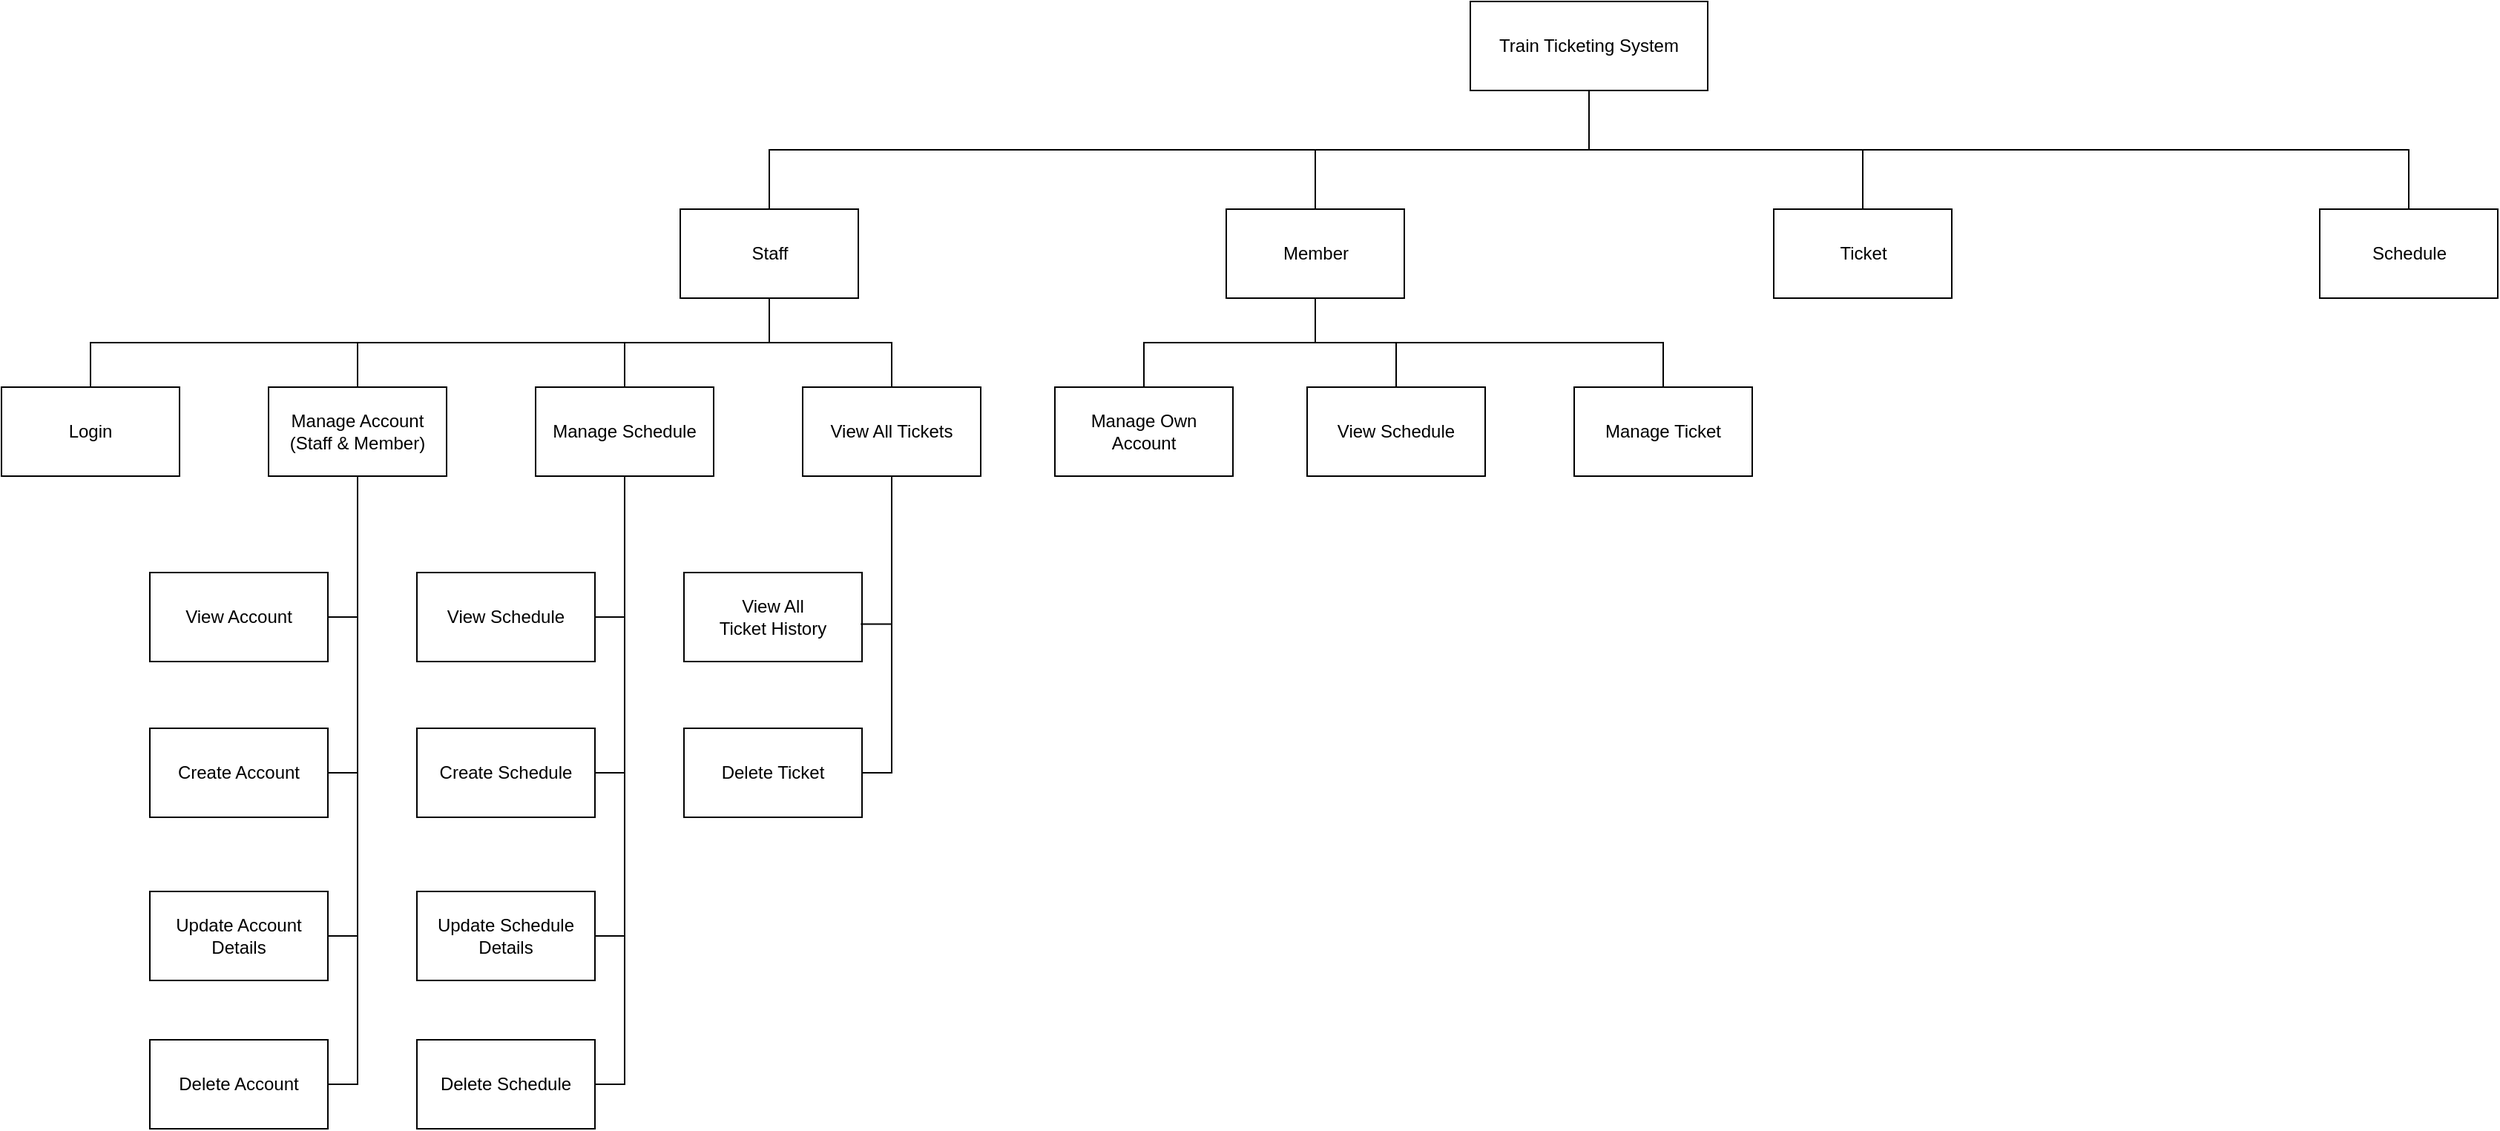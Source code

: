 <mxfile compressed="false" version="24.1.0" type="github">
  <diagram id="B3oRqTaJLOvQRfe40nun" name="Page-1">
    <mxGraphModel dx="2261" dy="776" grid="1" gridSize="10" guides="1" tooltips="1" connect="1" arrows="1" fold="1" page="1" pageScale="1" pageWidth="827" pageHeight="1169" math="0" shadow="0">
      <root>
        <mxCell id="0" />
        <mxCell id="1" parent="0" />
        <mxCell id="5mkOq1AOxVc8VsjbNNZK-18" style="edgeStyle=orthogonalEdgeStyle;rounded=0;orthogonalLoop=1;jettySize=auto;html=1;exitX=0.5;exitY=1;exitDx=0;exitDy=0;entryX=0.5;entryY=0;entryDx=0;entryDy=0;endArrow=none;endFill=0;" edge="1" parent="1" source="5mkOq1AOxVc8VsjbNNZK-1" target="5mkOq1AOxVc8VsjbNNZK-15">
          <mxGeometry relative="1" as="geometry" />
        </mxCell>
        <mxCell id="5mkOq1AOxVc8VsjbNNZK-19" style="edgeStyle=orthogonalEdgeStyle;rounded=0;orthogonalLoop=1;jettySize=auto;html=1;exitX=0.5;exitY=1;exitDx=0;exitDy=0;entryX=0.5;entryY=0;entryDx=0;entryDy=0;endArrow=none;endFill=0;" edge="1" parent="1" source="5mkOq1AOxVc8VsjbNNZK-1" target="5mkOq1AOxVc8VsjbNNZK-16">
          <mxGeometry relative="1" as="geometry" />
        </mxCell>
        <mxCell id="5mkOq1AOxVc8VsjbNNZK-21" style="edgeStyle=orthogonalEdgeStyle;rounded=0;orthogonalLoop=1;jettySize=auto;html=1;exitX=0.5;exitY=1;exitDx=0;exitDy=0;entryX=0.5;entryY=0;entryDx=0;entryDy=0;endArrow=none;endFill=0;" edge="1" parent="1" source="5mkOq1AOxVc8VsjbNNZK-1" target="5mkOq1AOxVc8VsjbNNZK-20">
          <mxGeometry relative="1" as="geometry" />
        </mxCell>
        <mxCell id="5mkOq1AOxVc8VsjbNNZK-32" style="edgeStyle=orthogonalEdgeStyle;rounded=0;orthogonalLoop=1;jettySize=auto;html=1;exitX=0.5;exitY=1;exitDx=0;exitDy=0;endArrow=none;endFill=0;" edge="1" parent="1" source="5mkOq1AOxVc8VsjbNNZK-1" target="5mkOq1AOxVc8VsjbNNZK-30">
          <mxGeometry relative="1" as="geometry" />
        </mxCell>
        <mxCell id="5mkOq1AOxVc8VsjbNNZK-1" value="Staff" style="rounded=0;whiteSpace=wrap;html=1;" vertex="1" parent="1">
          <mxGeometry x="-92.5" y="310" width="120" height="60" as="geometry" />
        </mxCell>
        <mxCell id="5mkOq1AOxVc8VsjbNNZK-60" style="edgeStyle=orthogonalEdgeStyle;rounded=0;orthogonalLoop=1;jettySize=auto;html=1;exitX=0.5;exitY=1;exitDx=0;exitDy=0;entryX=0.5;entryY=0;entryDx=0;entryDy=0;endArrow=none;endFill=0;" edge="1" parent="1" source="5mkOq1AOxVc8VsjbNNZK-2" target="5mkOq1AOxVc8VsjbNNZK-58">
          <mxGeometry relative="1" as="geometry" />
        </mxCell>
        <mxCell id="5mkOq1AOxVc8VsjbNNZK-61" style="edgeStyle=orthogonalEdgeStyle;rounded=0;orthogonalLoop=1;jettySize=auto;html=1;exitX=0.5;exitY=1;exitDx=0;exitDy=0;entryX=0.5;entryY=0;entryDx=0;entryDy=0;endArrow=none;endFill=0;" edge="1" parent="1" source="5mkOq1AOxVc8VsjbNNZK-2" target="5mkOq1AOxVc8VsjbNNZK-59">
          <mxGeometry relative="1" as="geometry" />
        </mxCell>
        <mxCell id="5mkOq1AOxVc8VsjbNNZK-64" style="edgeStyle=orthogonalEdgeStyle;rounded=0;orthogonalLoop=1;jettySize=auto;html=1;exitX=0.5;exitY=1;exitDx=0;exitDy=0;entryX=0.5;entryY=0;entryDx=0;entryDy=0;endArrow=none;endFill=0;" edge="1" parent="1" source="5mkOq1AOxVc8VsjbNNZK-2" target="5mkOq1AOxVc8VsjbNNZK-62">
          <mxGeometry relative="1" as="geometry" />
        </mxCell>
        <mxCell id="5mkOq1AOxVc8VsjbNNZK-2" value="Member" style="rounded=0;whiteSpace=wrap;html=1;" vertex="1" parent="1">
          <mxGeometry x="275.5" y="310" width="120" height="60" as="geometry" />
        </mxCell>
        <mxCell id="5mkOq1AOxVc8VsjbNNZK-3" value="Ticket" style="rounded=0;whiteSpace=wrap;html=1;" vertex="1" parent="1">
          <mxGeometry x="644.5" y="310" width="120" height="60" as="geometry" />
        </mxCell>
        <mxCell id="5mkOq1AOxVc8VsjbNNZK-4" value="Schedule" style="rounded=0;whiteSpace=wrap;html=1;" vertex="1" parent="1">
          <mxGeometry x="1012.5" y="310" width="120" height="60" as="geometry" />
        </mxCell>
        <mxCell id="5mkOq1AOxVc8VsjbNNZK-6" style="edgeStyle=orthogonalEdgeStyle;rounded=0;orthogonalLoop=1;jettySize=auto;html=1;exitX=0.5;exitY=1;exitDx=0;exitDy=0;entryX=0.5;entryY=0;entryDx=0;entryDy=0;endArrow=none;endFill=0;" edge="1" parent="1" source="5mkOq1AOxVc8VsjbNNZK-5" target="5mkOq1AOxVc8VsjbNNZK-1">
          <mxGeometry relative="1" as="geometry" />
        </mxCell>
        <mxCell id="5mkOq1AOxVc8VsjbNNZK-7" style="edgeStyle=orthogonalEdgeStyle;rounded=0;orthogonalLoop=1;jettySize=auto;html=1;exitX=0.5;exitY=1;exitDx=0;exitDy=0;entryX=0.5;entryY=0;entryDx=0;entryDy=0;endArrow=none;endFill=0;" edge="1" parent="1" source="5mkOq1AOxVc8VsjbNNZK-5" target="5mkOq1AOxVc8VsjbNNZK-2">
          <mxGeometry relative="1" as="geometry" />
        </mxCell>
        <mxCell id="5mkOq1AOxVc8VsjbNNZK-8" style="edgeStyle=orthogonalEdgeStyle;rounded=0;orthogonalLoop=1;jettySize=auto;html=1;exitX=0.5;exitY=1;exitDx=0;exitDy=0;entryX=0.5;entryY=0;entryDx=0;entryDy=0;endArrow=none;endFill=0;" edge="1" parent="1" source="5mkOq1AOxVc8VsjbNNZK-5" target="5mkOq1AOxVc8VsjbNNZK-3">
          <mxGeometry relative="1" as="geometry" />
        </mxCell>
        <mxCell id="5mkOq1AOxVc8VsjbNNZK-9" style="edgeStyle=orthogonalEdgeStyle;rounded=0;orthogonalLoop=1;jettySize=auto;html=1;exitX=0.5;exitY=1;exitDx=0;exitDy=0;entryX=0.5;entryY=0;entryDx=0;entryDy=0;endArrow=none;endFill=0;" edge="1" parent="1" source="5mkOq1AOxVc8VsjbNNZK-5" target="5mkOq1AOxVc8VsjbNNZK-4">
          <mxGeometry relative="1" as="geometry" />
        </mxCell>
        <mxCell id="5mkOq1AOxVc8VsjbNNZK-5" value="Train Ticketing System" style="rounded=0;whiteSpace=wrap;html=1;" vertex="1" parent="1">
          <mxGeometry x="440" y="170" width="160" height="60" as="geometry" />
        </mxCell>
        <mxCell id="5mkOq1AOxVc8VsjbNNZK-23" style="edgeStyle=orthogonalEdgeStyle;rounded=0;orthogonalLoop=1;jettySize=auto;html=1;exitX=0.5;exitY=1;exitDx=0;exitDy=0;entryX=1;entryY=0.5;entryDx=0;entryDy=0;endArrow=none;endFill=0;" edge="1" parent="1" source="5mkOq1AOxVc8VsjbNNZK-15" target="5mkOq1AOxVc8VsjbNNZK-22">
          <mxGeometry relative="1" as="geometry" />
        </mxCell>
        <mxCell id="5mkOq1AOxVc8VsjbNNZK-25" style="edgeStyle=orthogonalEdgeStyle;rounded=0;orthogonalLoop=1;jettySize=auto;html=1;exitX=0.5;exitY=1;exitDx=0;exitDy=0;entryX=1;entryY=0.5;entryDx=0;entryDy=0;endArrow=none;endFill=0;" edge="1" parent="1" source="5mkOq1AOxVc8VsjbNNZK-15" target="5mkOq1AOxVc8VsjbNNZK-24">
          <mxGeometry relative="1" as="geometry" />
        </mxCell>
        <mxCell id="5mkOq1AOxVc8VsjbNNZK-27" style="edgeStyle=orthogonalEdgeStyle;rounded=0;orthogonalLoop=1;jettySize=auto;html=1;exitX=0.5;exitY=1;exitDx=0;exitDy=0;entryX=1;entryY=0.5;entryDx=0;entryDy=0;endArrow=none;endFill=0;" edge="1" parent="1" source="5mkOq1AOxVc8VsjbNNZK-15" target="5mkOq1AOxVc8VsjbNNZK-26">
          <mxGeometry relative="1" as="geometry" />
        </mxCell>
        <mxCell id="5mkOq1AOxVc8VsjbNNZK-29" style="edgeStyle=orthogonalEdgeStyle;rounded=0;orthogonalLoop=1;jettySize=auto;html=1;exitX=0.5;exitY=1;exitDx=0;exitDy=0;entryX=1;entryY=0.5;entryDx=0;entryDy=0;endArrow=none;endFill=0;" edge="1" parent="1" source="5mkOq1AOxVc8VsjbNNZK-15" target="5mkOq1AOxVc8VsjbNNZK-28">
          <mxGeometry relative="1" as="geometry" />
        </mxCell>
        <mxCell id="5mkOq1AOxVc8VsjbNNZK-15" value="Manage Account&lt;br&gt;(Staff &amp;amp; Member)" style="rounded=0;whiteSpace=wrap;html=1;" vertex="1" parent="1">
          <mxGeometry x="-370" y="430" width="120" height="60" as="geometry" />
        </mxCell>
        <mxCell id="5mkOq1AOxVc8VsjbNNZK-43" style="edgeStyle=orthogonalEdgeStyle;rounded=0;orthogonalLoop=1;jettySize=auto;html=1;exitX=0.5;exitY=1;exitDx=0;exitDy=0;entryX=1;entryY=0.5;entryDx=0;entryDy=0;endArrow=none;endFill=0;" edge="1" parent="1" source="5mkOq1AOxVc8VsjbNNZK-16" target="5mkOq1AOxVc8VsjbNNZK-39">
          <mxGeometry relative="1" as="geometry" />
        </mxCell>
        <mxCell id="5mkOq1AOxVc8VsjbNNZK-44" style="edgeStyle=orthogonalEdgeStyle;rounded=0;orthogonalLoop=1;jettySize=auto;html=1;exitX=0.5;exitY=1;exitDx=0;exitDy=0;entryX=1;entryY=0.5;entryDx=0;entryDy=0;endArrow=none;endFill=0;" edge="1" parent="1" source="5mkOq1AOxVc8VsjbNNZK-16" target="5mkOq1AOxVc8VsjbNNZK-40">
          <mxGeometry relative="1" as="geometry" />
        </mxCell>
        <mxCell id="5mkOq1AOxVc8VsjbNNZK-45" style="edgeStyle=orthogonalEdgeStyle;rounded=0;orthogonalLoop=1;jettySize=auto;html=1;exitX=0.5;exitY=1;exitDx=0;exitDy=0;entryX=1;entryY=0.5;entryDx=0;entryDy=0;endArrow=none;endFill=0;" edge="1" parent="1" source="5mkOq1AOxVc8VsjbNNZK-16" target="5mkOq1AOxVc8VsjbNNZK-41">
          <mxGeometry relative="1" as="geometry" />
        </mxCell>
        <mxCell id="5mkOq1AOxVc8VsjbNNZK-46" style="edgeStyle=orthogonalEdgeStyle;rounded=0;orthogonalLoop=1;jettySize=auto;html=1;exitX=0.5;exitY=1;exitDx=0;exitDy=0;entryX=1;entryY=0.5;entryDx=0;entryDy=0;endArrow=none;endFill=0;" edge="1" parent="1" source="5mkOq1AOxVc8VsjbNNZK-16" target="5mkOq1AOxVc8VsjbNNZK-42">
          <mxGeometry relative="1" as="geometry" />
        </mxCell>
        <mxCell id="5mkOq1AOxVc8VsjbNNZK-16" value="Manage Schedule" style="rounded=0;whiteSpace=wrap;html=1;" vertex="1" parent="1">
          <mxGeometry x="-190" y="430" width="120" height="60" as="geometry" />
        </mxCell>
        <mxCell id="5mkOq1AOxVc8VsjbNNZK-54" style="edgeStyle=orthogonalEdgeStyle;rounded=0;orthogonalLoop=1;jettySize=auto;html=1;exitX=0.5;exitY=1;exitDx=0;exitDy=0;entryX=1;entryY=0.5;entryDx=0;entryDy=0;endArrow=none;endFill=0;" edge="1" parent="1" source="5mkOq1AOxVc8VsjbNNZK-20" target="5mkOq1AOxVc8VsjbNNZK-50">
          <mxGeometry relative="1" as="geometry" />
        </mxCell>
        <mxCell id="5mkOq1AOxVc8VsjbNNZK-20" value="View All Tickets" style="rounded=0;whiteSpace=wrap;html=1;" vertex="1" parent="1">
          <mxGeometry x="-10" y="430" width="120" height="60" as="geometry" />
        </mxCell>
        <mxCell id="5mkOq1AOxVc8VsjbNNZK-22" value="View Account" style="rounded=0;whiteSpace=wrap;html=1;" vertex="1" parent="1">
          <mxGeometry x="-450" y="555" width="120" height="60" as="geometry" />
        </mxCell>
        <mxCell id="5mkOq1AOxVc8VsjbNNZK-24" value="Create Account" style="rounded=0;whiteSpace=wrap;html=1;" vertex="1" parent="1">
          <mxGeometry x="-450" y="660" width="120" height="60" as="geometry" />
        </mxCell>
        <mxCell id="5mkOq1AOxVc8VsjbNNZK-26" value="Delete Account" style="rounded=0;whiteSpace=wrap;html=1;" vertex="1" parent="1">
          <mxGeometry x="-450" y="870" width="120" height="60" as="geometry" />
        </mxCell>
        <mxCell id="5mkOq1AOxVc8VsjbNNZK-28" value="Update Account Details" style="rounded=0;whiteSpace=wrap;html=1;" vertex="1" parent="1">
          <mxGeometry x="-450" y="770" width="120" height="60" as="geometry" />
        </mxCell>
        <mxCell id="5mkOq1AOxVc8VsjbNNZK-30" value="Login" style="rounded=0;whiteSpace=wrap;html=1;" vertex="1" parent="1">
          <mxGeometry x="-550" y="430" width="120" height="60" as="geometry" />
        </mxCell>
        <mxCell id="5mkOq1AOxVc8VsjbNNZK-39" value="View Schedule" style="rounded=0;whiteSpace=wrap;html=1;" vertex="1" parent="1">
          <mxGeometry x="-270" y="555" width="120" height="60" as="geometry" />
        </mxCell>
        <mxCell id="5mkOq1AOxVc8VsjbNNZK-40" value="Create Schedule" style="rounded=0;whiteSpace=wrap;html=1;" vertex="1" parent="1">
          <mxGeometry x="-270" y="660" width="120" height="60" as="geometry" />
        </mxCell>
        <mxCell id="5mkOq1AOxVc8VsjbNNZK-41" value="Update Schedule Details" style="rounded=0;whiteSpace=wrap;html=1;" vertex="1" parent="1">
          <mxGeometry x="-270" y="770" width="120" height="60" as="geometry" />
        </mxCell>
        <mxCell id="5mkOq1AOxVc8VsjbNNZK-42" value="Delete Schedule" style="rounded=0;whiteSpace=wrap;html=1;" vertex="1" parent="1">
          <mxGeometry x="-270" y="870" width="120" height="60" as="geometry" />
        </mxCell>
        <mxCell id="5mkOq1AOxVc8VsjbNNZK-49" value="View All&lt;div&gt;Ticket History&lt;/div&gt;" style="rounded=0;whiteSpace=wrap;html=1;" vertex="1" parent="1">
          <mxGeometry x="-90" y="555" width="120" height="60" as="geometry" />
        </mxCell>
        <mxCell id="5mkOq1AOxVc8VsjbNNZK-50" value="Delete Ticket" style="rounded=0;whiteSpace=wrap;html=1;" vertex="1" parent="1">
          <mxGeometry x="-90" y="660" width="120" height="60" as="geometry" />
        </mxCell>
        <mxCell id="5mkOq1AOxVc8VsjbNNZK-53" style="edgeStyle=orthogonalEdgeStyle;rounded=0;orthogonalLoop=1;jettySize=auto;html=1;exitX=0.5;exitY=1;exitDx=0;exitDy=0;entryX=0.993;entryY=0.58;entryDx=0;entryDy=0;entryPerimeter=0;strokeColor=default;endArrow=none;endFill=0;" edge="1" parent="1" source="5mkOq1AOxVc8VsjbNNZK-20" target="5mkOq1AOxVc8VsjbNNZK-49">
          <mxGeometry relative="1" as="geometry" />
        </mxCell>
        <mxCell id="5mkOq1AOxVc8VsjbNNZK-58" value="Manage Own&lt;div&gt;Account&lt;/div&gt;" style="rounded=0;whiteSpace=wrap;html=1;" vertex="1" parent="1">
          <mxGeometry x="160" y="430" width="120" height="60" as="geometry" />
        </mxCell>
        <mxCell id="5mkOq1AOxVc8VsjbNNZK-59" value="Manage Ticket" style="rounded=0;whiteSpace=wrap;html=1;" vertex="1" parent="1">
          <mxGeometry x="510" y="430" width="120" height="60" as="geometry" />
        </mxCell>
        <mxCell id="5mkOq1AOxVc8VsjbNNZK-62" value="View Schedule" style="rounded=0;whiteSpace=wrap;html=1;" vertex="1" parent="1">
          <mxGeometry x="330" y="430" width="120" height="60" as="geometry" />
        </mxCell>
      </root>
    </mxGraphModel>
  </diagram>
</mxfile>
